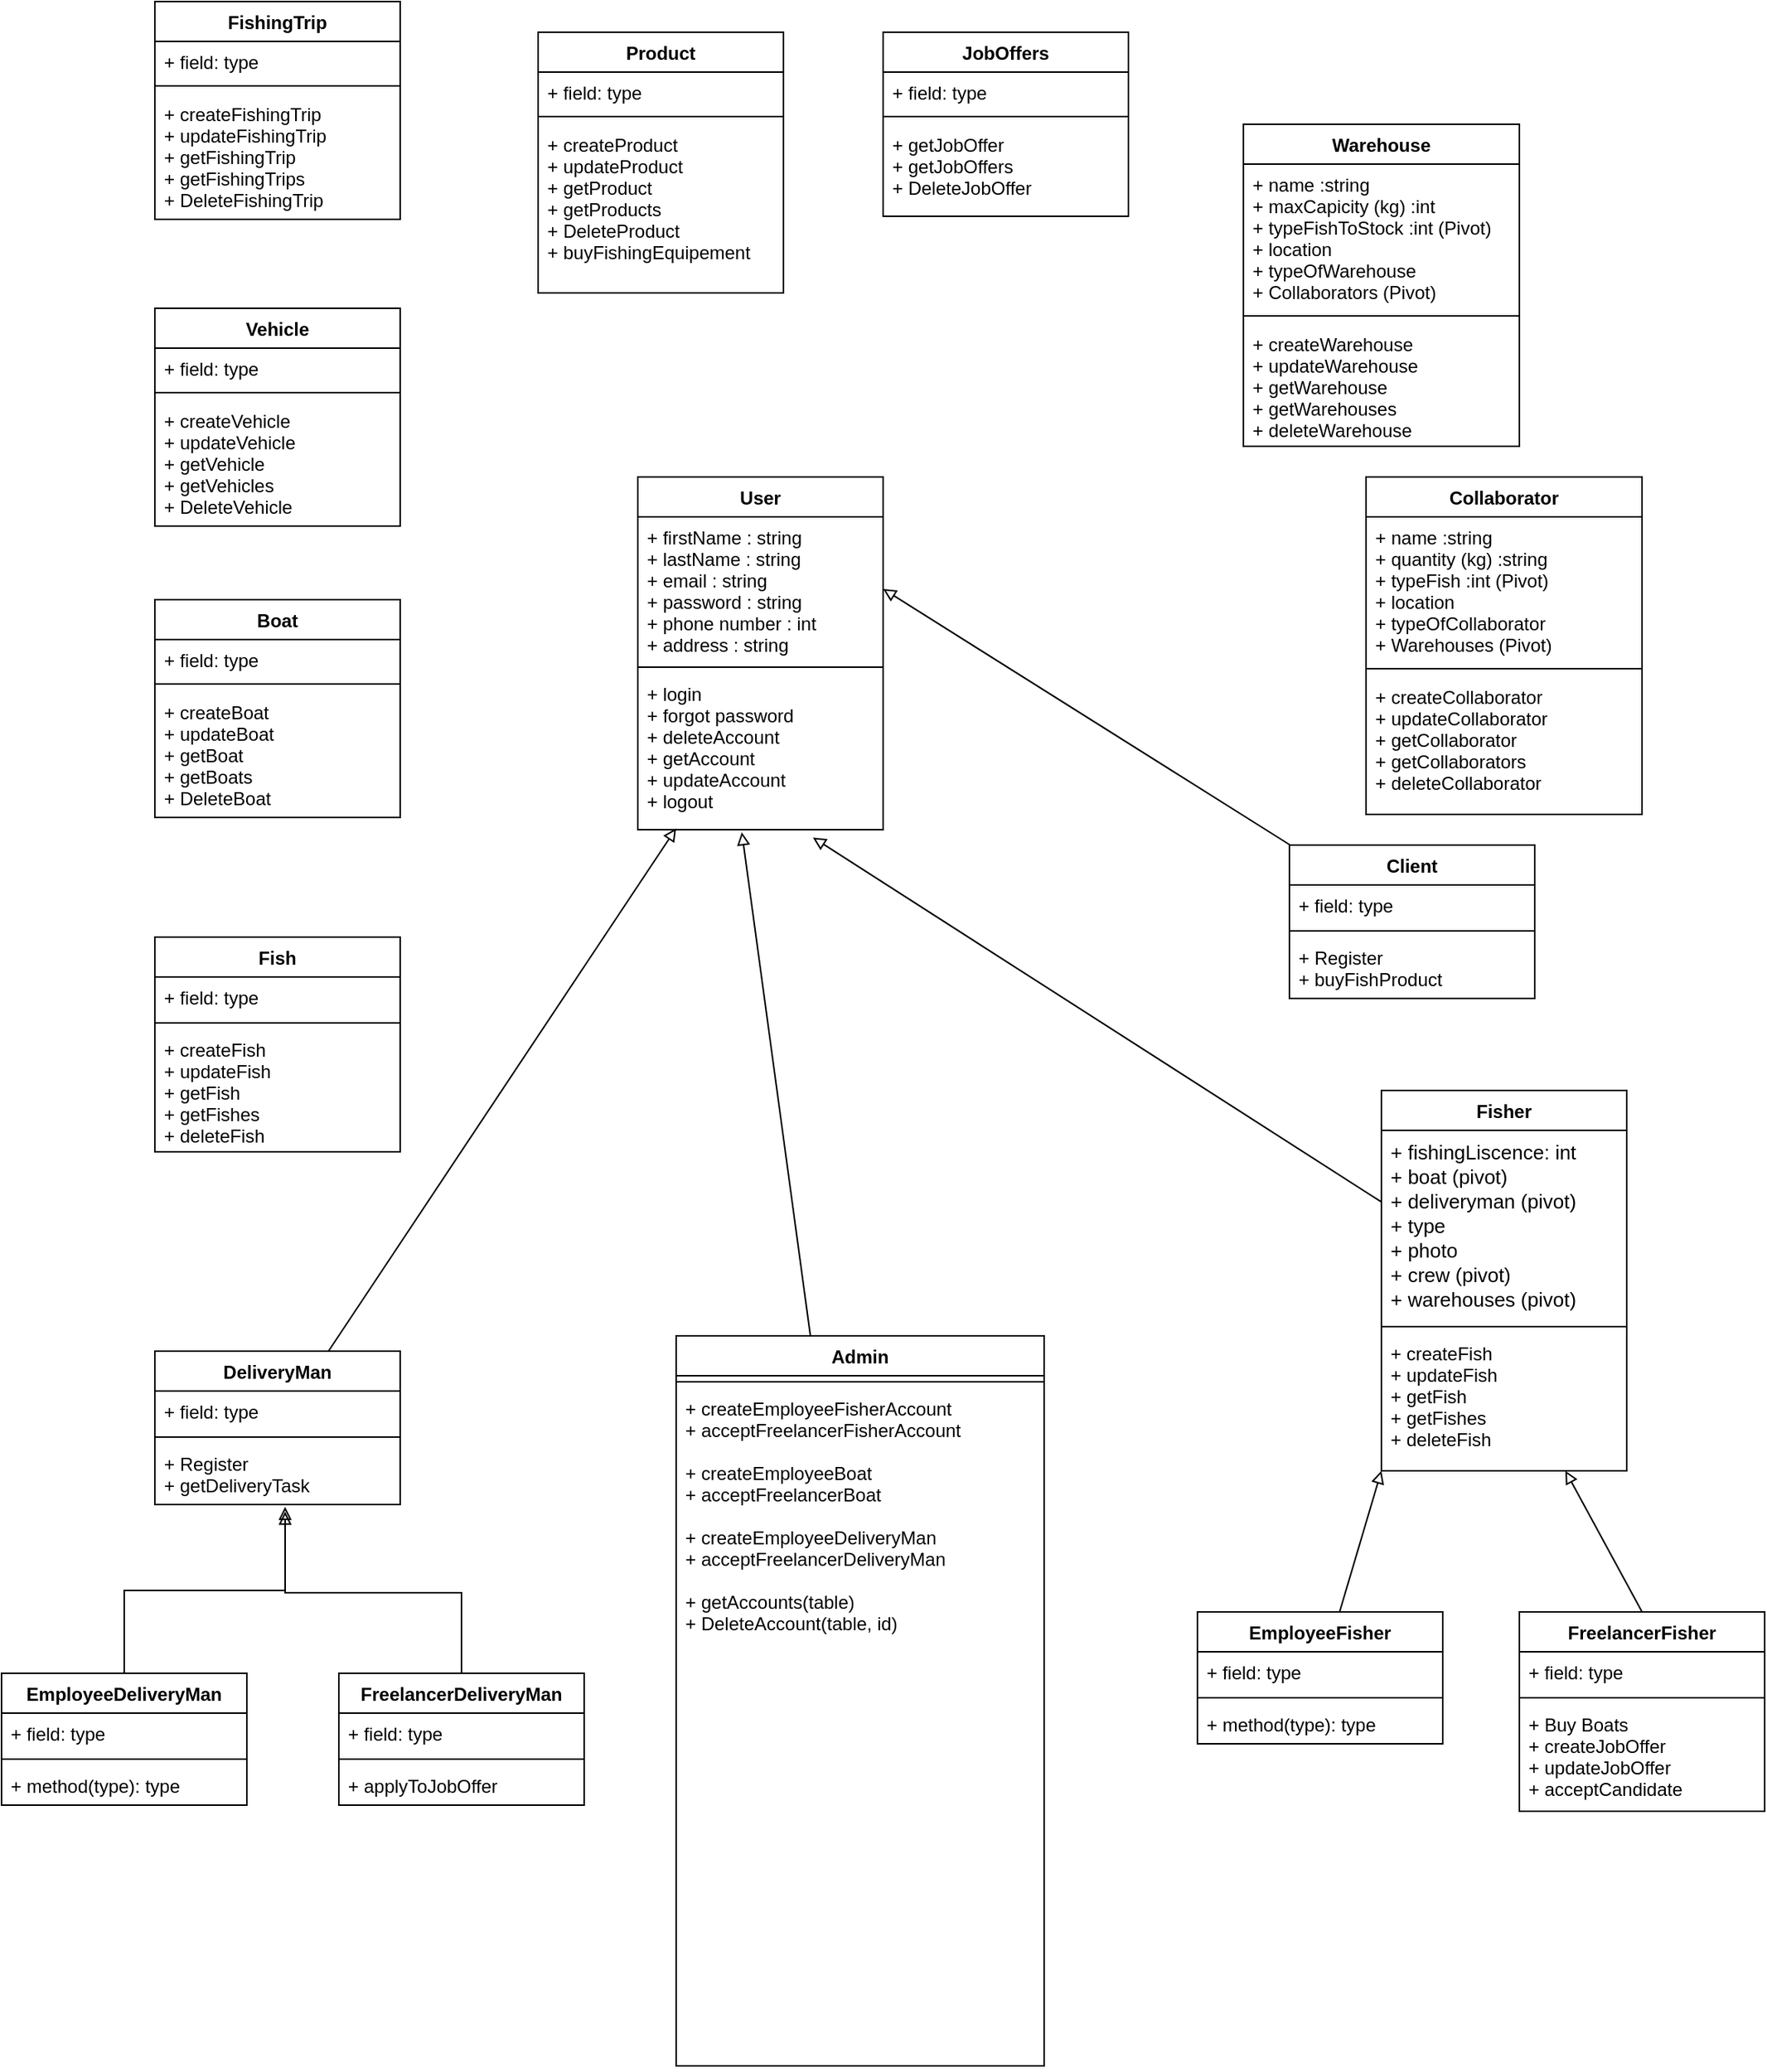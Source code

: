 <mxfile version="21.0.2" type="browser"><diagram id="aZIjorGY7UXWxZZk_VA7" name="Page-1"><mxGraphModel dx="1730" dy="1590" grid="1" gridSize="10" guides="1" tooltips="1" connect="1" arrows="1" fold="1" page="1" pageScale="1" pageWidth="850" pageHeight="1100" math="0" shadow="0"><root><mxCell id="0"/><mxCell id="1" parent="0"/><mxCell id="8Mmd9B4hTZwMJkrOTyFo-1" value="Fish" style="swimlane;fontStyle=1;align=center;verticalAlign=top;childLayout=stackLayout;horizontal=1;startSize=26;horizontalStack=0;resizeParent=1;resizeParentMax=0;resizeLast=0;collapsible=1;marginBottom=0;" parent="1" vertex="1"><mxGeometry x="30" y="-240" width="160" height="140" as="geometry"/></mxCell><mxCell id="8Mmd9B4hTZwMJkrOTyFo-2" value="+ field: type" style="text;strokeColor=none;fillColor=none;align=left;verticalAlign=top;spacingLeft=4;spacingRight=4;overflow=hidden;rotatable=0;points=[[0,0.5],[1,0.5]];portConstraint=eastwest;" parent="8Mmd9B4hTZwMJkrOTyFo-1" vertex="1"><mxGeometry y="26" width="160" height="26" as="geometry"/></mxCell><mxCell id="8Mmd9B4hTZwMJkrOTyFo-3" value="" style="line;strokeWidth=1;fillColor=none;align=left;verticalAlign=middle;spacingTop=-1;spacingLeft=3;spacingRight=3;rotatable=0;labelPosition=right;points=[];portConstraint=eastwest;strokeColor=inherit;" parent="8Mmd9B4hTZwMJkrOTyFo-1" vertex="1"><mxGeometry y="52" width="160" height="8" as="geometry"/></mxCell><mxCell id="8Mmd9B4hTZwMJkrOTyFo-4" value="+ createFish&#10;+ updateFish&#10;+ getFish&#10;+ getFishes&#10;+ deleteFish" style="text;strokeColor=none;fillColor=none;align=left;verticalAlign=top;spacingLeft=4;spacingRight=4;overflow=hidden;rotatable=0;points=[[0,0.5],[1,0.5]];portConstraint=eastwest;" parent="8Mmd9B4hTZwMJkrOTyFo-1" vertex="1"><mxGeometry y="60" width="160" height="80" as="geometry"/></mxCell><mxCell id="8Mmd9B4hTZwMJkrOTyFo-38" style="rounded=0;orthogonalLoop=1;jettySize=auto;elbow=vertical;html=1;endArrow=block;endFill=0;entryX=0.714;entryY=1.05;entryDx=0;entryDy=0;entryPerimeter=0;" parent="1" source="8Mmd9B4hTZwMJkrOTyFo-6" target="zlj9pYZFUHFNdbRgXwXU-6" edge="1"><mxGeometry relative="1" as="geometry"><mxPoint x="550" y="-140" as="targetPoint"/></mxGeometry></mxCell><mxCell id="8Mmd9B4hTZwMJkrOTyFo-6" value="Fisher" style="swimlane;fontStyle=1;align=center;verticalAlign=top;childLayout=stackLayout;horizontal=1;startSize=26;horizontalStack=0;resizeParent=1;resizeParentMax=0;resizeLast=0;collapsible=1;marginBottom=0;" parent="1" vertex="1"><mxGeometry x="830" y="-140" width="160" height="248" as="geometry"/></mxCell><mxCell id="8Mmd9B4hTZwMJkrOTyFo-7" value="+ fishingLiscence: int&#10;+ boat (pivot)&#10;+ deliveryman (pivot)&#10;+ type&#10;+ photo&#10;+ crew (pivot)&#10;+ warehouses (pivot)&#10; " style="text;strokeColor=none;fillColor=none;align=left;verticalAlign=top;spacingLeft=4;spacingRight=4;overflow=hidden;rotatable=0;points=[[0,0.5],[1,0.5]];portConstraint=eastwest;fontSize=13;" parent="8Mmd9B4hTZwMJkrOTyFo-6" vertex="1"><mxGeometry y="26" width="160" height="124" as="geometry"/></mxCell><mxCell id="8Mmd9B4hTZwMJkrOTyFo-8" value="" style="line;strokeWidth=1;fillColor=none;align=left;verticalAlign=middle;spacingTop=-1;spacingLeft=3;spacingRight=3;rotatable=0;labelPosition=right;points=[];portConstraint=eastwest;strokeColor=inherit;" parent="8Mmd9B4hTZwMJkrOTyFo-6" vertex="1"><mxGeometry y="150" width="160" height="8" as="geometry"/></mxCell><mxCell id="zlj9pYZFUHFNdbRgXwXU-18" value="+ createFish&#10;+ updateFish&#10;+ getFish&#10;+ getFishes&#10;+ deleteFish" style="text;strokeColor=none;fillColor=none;align=left;verticalAlign=top;spacingLeft=4;spacingRight=4;overflow=hidden;rotatable=0;points=[[0,0.5],[1,0.5]];portConstraint=eastwest;" parent="8Mmd9B4hTZwMJkrOTyFo-6" vertex="1"><mxGeometry y="158" width="160" height="90" as="geometry"/></mxCell><mxCell id="8Mmd9B4hTZwMJkrOTyFo-19" style="rounded=0;orthogonalLoop=1;jettySize=auto;html=1;entryX=0.75;entryY=1;entryDx=0;entryDy=0;exitX=0.5;exitY=0;exitDx=0;exitDy=0;elbow=vertical;endArrow=block;endFill=0;" parent="1" source="8Mmd9B4hTZwMJkrOTyFo-10" target="8Mmd9B4hTZwMJkrOTyFo-6" edge="1"><mxGeometry relative="1" as="geometry"><mxPoint x="950" y="15.22" as="targetPoint"/></mxGeometry></mxCell><mxCell id="8Mmd9B4hTZwMJkrOTyFo-10" value="FreelancerFisher" style="swimlane;fontStyle=1;align=center;verticalAlign=top;childLayout=stackLayout;horizontal=1;startSize=26;horizontalStack=0;resizeParent=1;resizeParentMax=0;resizeLast=0;collapsible=1;marginBottom=0;" parent="1" vertex="1"><mxGeometry x="920" y="200" width="160" height="130" as="geometry"/></mxCell><mxCell id="8Mmd9B4hTZwMJkrOTyFo-11" value="+ field: type" style="text;strokeColor=none;fillColor=none;align=left;verticalAlign=top;spacingLeft=4;spacingRight=4;overflow=hidden;rotatable=0;points=[[0,0.5],[1,0.5]];portConstraint=eastwest;" parent="8Mmd9B4hTZwMJkrOTyFo-10" vertex="1"><mxGeometry y="26" width="160" height="26" as="geometry"/></mxCell><mxCell id="8Mmd9B4hTZwMJkrOTyFo-12" value="" style="line;strokeWidth=1;fillColor=none;align=left;verticalAlign=middle;spacingTop=-1;spacingLeft=3;spacingRight=3;rotatable=0;labelPosition=right;points=[];portConstraint=eastwest;strokeColor=inherit;" parent="8Mmd9B4hTZwMJkrOTyFo-10" vertex="1"><mxGeometry y="52" width="160" height="8" as="geometry"/></mxCell><mxCell id="8Mmd9B4hTZwMJkrOTyFo-13" value="+ Buy Boats&#10;+ createJobOffer&#10;+ updateJobOffer&#10;+ acceptCandidate" style="text;strokeColor=none;fillColor=none;align=left;verticalAlign=top;spacingLeft=4;spacingRight=4;overflow=hidden;rotatable=0;points=[[0,0.5],[1,0.5]];portConstraint=eastwest;" parent="8Mmd9B4hTZwMJkrOTyFo-10" vertex="1"><mxGeometry y="60" width="160" height="70" as="geometry"/></mxCell><mxCell id="8Mmd9B4hTZwMJkrOTyFo-18" style="rounded=0;orthogonalLoop=1;jettySize=auto;html=1;entryX=0;entryY=1;entryDx=0;entryDy=0;elbow=vertical;endArrow=block;endFill=0;" parent="1" source="8Mmd9B4hTZwMJkrOTyFo-14" target="8Mmd9B4hTZwMJkrOTyFo-6" edge="1"><mxGeometry relative="1" as="geometry"><mxPoint x="843.76" y="10.9" as="targetPoint"/></mxGeometry></mxCell><mxCell id="8Mmd9B4hTZwMJkrOTyFo-14" value="EmployeeFisher" style="swimlane;fontStyle=1;align=center;verticalAlign=top;childLayout=stackLayout;horizontal=1;startSize=26;horizontalStack=0;resizeParent=1;resizeParentMax=0;resizeLast=0;collapsible=1;marginBottom=0;" parent="1" vertex="1"><mxGeometry x="710" y="200" width="160" height="86" as="geometry"/></mxCell><mxCell id="8Mmd9B4hTZwMJkrOTyFo-15" value="+ field: type" style="text;strokeColor=none;fillColor=none;align=left;verticalAlign=top;spacingLeft=4;spacingRight=4;overflow=hidden;rotatable=0;points=[[0,0.5],[1,0.5]];portConstraint=eastwest;" parent="8Mmd9B4hTZwMJkrOTyFo-14" vertex="1"><mxGeometry y="26" width="160" height="26" as="geometry"/></mxCell><mxCell id="8Mmd9B4hTZwMJkrOTyFo-16" value="" style="line;strokeWidth=1;fillColor=none;align=left;verticalAlign=middle;spacingTop=-1;spacingLeft=3;spacingRight=3;rotatable=0;labelPosition=right;points=[];portConstraint=eastwest;strokeColor=inherit;" parent="8Mmd9B4hTZwMJkrOTyFo-14" vertex="1"><mxGeometry y="52" width="160" height="8" as="geometry"/></mxCell><mxCell id="8Mmd9B4hTZwMJkrOTyFo-17" value="+ method(type): type" style="text;strokeColor=none;fillColor=none;align=left;verticalAlign=top;spacingLeft=4;spacingRight=4;overflow=hidden;rotatable=0;points=[[0,0.5],[1,0.5]];portConstraint=eastwest;" parent="8Mmd9B4hTZwMJkrOTyFo-14" vertex="1"><mxGeometry y="60" width="160" height="26" as="geometry"/></mxCell><mxCell id="8Mmd9B4hTZwMJkrOTyFo-39" style="edgeStyle=none;rounded=0;orthogonalLoop=1;jettySize=auto;html=1;endArrow=block;endFill=0;elbow=vertical;entryX=0.156;entryY=0.991;entryDx=0;entryDy=0;entryPerimeter=0;" parent="1" source="8Mmd9B4hTZwMJkrOTyFo-20" target="zlj9pYZFUHFNdbRgXwXU-6" edge="1"><mxGeometry relative="1" as="geometry"><mxPoint x="340" y="-160" as="targetPoint"/></mxGeometry></mxCell><mxCell id="8Mmd9B4hTZwMJkrOTyFo-20" value="DeliveryMan" style="swimlane;fontStyle=1;align=center;verticalAlign=top;childLayout=stackLayout;horizontal=1;startSize=26;horizontalStack=0;resizeParent=1;resizeParentMax=0;resizeLast=0;collapsible=1;marginBottom=0;" parent="1" vertex="1"><mxGeometry x="30" y="30" width="160" height="100" as="geometry"/></mxCell><mxCell id="8Mmd9B4hTZwMJkrOTyFo-21" value="+ field: type" style="text;strokeColor=none;fillColor=none;align=left;verticalAlign=top;spacingLeft=4;spacingRight=4;overflow=hidden;rotatable=0;points=[[0,0.5],[1,0.5]];portConstraint=eastwest;" parent="8Mmd9B4hTZwMJkrOTyFo-20" vertex="1"><mxGeometry y="26" width="160" height="26" as="geometry"/></mxCell><mxCell id="8Mmd9B4hTZwMJkrOTyFo-22" value="" style="line;strokeWidth=1;fillColor=none;align=left;verticalAlign=middle;spacingTop=-1;spacingLeft=3;spacingRight=3;rotatable=0;labelPosition=right;points=[];portConstraint=eastwest;strokeColor=inherit;" parent="8Mmd9B4hTZwMJkrOTyFo-20" vertex="1"><mxGeometry y="52" width="160" height="8" as="geometry"/></mxCell><mxCell id="8Mmd9B4hTZwMJkrOTyFo-23" value="+ Register&#10;+ getDeliveryTask" style="text;strokeColor=none;fillColor=none;align=left;verticalAlign=top;spacingLeft=4;spacingRight=4;overflow=hidden;rotatable=0;points=[[0,0.5],[1,0.5]];portConstraint=eastwest;" parent="8Mmd9B4hTZwMJkrOTyFo-20" vertex="1"><mxGeometry y="60" width="160" height="40" as="geometry"/></mxCell><mxCell id="8Mmd9B4hTZwMJkrOTyFo-24" style="edgeStyle=elbowEdgeStyle;rounded=0;orthogonalLoop=1;jettySize=auto;html=1;entryX=0.531;entryY=1.115;entryDx=0;entryDy=0;entryPerimeter=0;exitX=0.5;exitY=0;exitDx=0;exitDy=0;elbow=vertical;endArrow=block;endFill=0;" parent="1" source="8Mmd9B4hTZwMJkrOTyFo-25" target="8Mmd9B4hTZwMJkrOTyFo-23" edge="1"><mxGeometry relative="1" as="geometry"/></mxCell><mxCell id="8Mmd9B4hTZwMJkrOTyFo-25" value="FreelancerDeliveryMan" style="swimlane;fontStyle=1;align=center;verticalAlign=top;childLayout=stackLayout;horizontal=1;startSize=26;horizontalStack=0;resizeParent=1;resizeParentMax=0;resizeLast=0;collapsible=1;marginBottom=0;" parent="1" vertex="1"><mxGeometry x="150" y="240" width="160" height="86" as="geometry"/></mxCell><mxCell id="8Mmd9B4hTZwMJkrOTyFo-26" value="+ field: type" style="text;strokeColor=none;fillColor=none;align=left;verticalAlign=top;spacingLeft=4;spacingRight=4;overflow=hidden;rotatable=0;points=[[0,0.5],[1,0.5]];portConstraint=eastwest;" parent="8Mmd9B4hTZwMJkrOTyFo-25" vertex="1"><mxGeometry y="26" width="160" height="26" as="geometry"/></mxCell><mxCell id="8Mmd9B4hTZwMJkrOTyFo-27" value="" style="line;strokeWidth=1;fillColor=none;align=left;verticalAlign=middle;spacingTop=-1;spacingLeft=3;spacingRight=3;rotatable=0;labelPosition=right;points=[];portConstraint=eastwest;strokeColor=inherit;" parent="8Mmd9B4hTZwMJkrOTyFo-25" vertex="1"><mxGeometry y="52" width="160" height="8" as="geometry"/></mxCell><mxCell id="8Mmd9B4hTZwMJkrOTyFo-28" value="+ applyToJobOffer" style="text;strokeColor=none;fillColor=none;align=left;verticalAlign=top;spacingLeft=4;spacingRight=4;overflow=hidden;rotatable=0;points=[[0,0.5],[1,0.5]];portConstraint=eastwest;" parent="8Mmd9B4hTZwMJkrOTyFo-25" vertex="1"><mxGeometry y="60" width="160" height="26" as="geometry"/></mxCell><mxCell id="8Mmd9B4hTZwMJkrOTyFo-29" style="edgeStyle=elbowEdgeStyle;rounded=0;orthogonalLoop=1;jettySize=auto;html=1;entryX=0.531;entryY=1.038;entryDx=0;entryDy=0;entryPerimeter=0;elbow=vertical;endArrow=block;endFill=0;" parent="1" source="8Mmd9B4hTZwMJkrOTyFo-30" target="8Mmd9B4hTZwMJkrOTyFo-23" edge="1"><mxGeometry relative="1" as="geometry"/></mxCell><mxCell id="8Mmd9B4hTZwMJkrOTyFo-30" value="EmployeeDeliveryMan" style="swimlane;fontStyle=1;align=center;verticalAlign=top;childLayout=stackLayout;horizontal=1;startSize=26;horizontalStack=0;resizeParent=1;resizeParentMax=0;resizeLast=0;collapsible=1;marginBottom=0;" parent="1" vertex="1"><mxGeometry x="-70" y="240" width="160" height="86" as="geometry"/></mxCell><mxCell id="8Mmd9B4hTZwMJkrOTyFo-31" value="+ field: type" style="text;strokeColor=none;fillColor=none;align=left;verticalAlign=top;spacingLeft=4;spacingRight=4;overflow=hidden;rotatable=0;points=[[0,0.5],[1,0.5]];portConstraint=eastwest;" parent="8Mmd9B4hTZwMJkrOTyFo-30" vertex="1"><mxGeometry y="26" width="160" height="26" as="geometry"/></mxCell><mxCell id="8Mmd9B4hTZwMJkrOTyFo-32" value="" style="line;strokeWidth=1;fillColor=none;align=left;verticalAlign=middle;spacingTop=-1;spacingLeft=3;spacingRight=3;rotatable=0;labelPosition=right;points=[];portConstraint=eastwest;strokeColor=inherit;" parent="8Mmd9B4hTZwMJkrOTyFo-30" vertex="1"><mxGeometry y="52" width="160" height="8" as="geometry"/></mxCell><mxCell id="8Mmd9B4hTZwMJkrOTyFo-33" value="+ method(type): type" style="text;strokeColor=none;fillColor=none;align=left;verticalAlign=top;spacingLeft=4;spacingRight=4;overflow=hidden;rotatable=0;points=[[0,0.5],[1,0.5]];portConstraint=eastwest;" parent="8Mmd9B4hTZwMJkrOTyFo-30" vertex="1"><mxGeometry y="60" width="160" height="26" as="geometry"/></mxCell><mxCell id="zlj9pYZFUHFNdbRgXwXU-7" style="rounded=0;orthogonalLoop=1;jettySize=auto;html=1;entryX=0.424;entryY=1.016;entryDx=0;entryDy=0;entryPerimeter=0;endArrow=block;endFill=0;" parent="1" source="8Mmd9B4hTZwMJkrOTyFo-34" target="zlj9pYZFUHFNdbRgXwXU-6" edge="1"><mxGeometry relative="1" as="geometry"/></mxCell><mxCell id="8Mmd9B4hTZwMJkrOTyFo-34" value="Admin" style="swimlane;fontStyle=1;align=center;verticalAlign=top;childLayout=stackLayout;horizontal=1;startSize=26;horizontalStack=0;resizeParent=1;resizeParentMax=0;resizeLast=0;collapsible=1;marginBottom=0;" parent="1" vertex="1"><mxGeometry x="370" y="20" width="240" height="476" as="geometry"/></mxCell><mxCell id="8Mmd9B4hTZwMJkrOTyFo-36" value="" style="line;strokeWidth=1;fillColor=none;align=left;verticalAlign=middle;spacingTop=-1;spacingLeft=3;spacingRight=3;rotatable=0;labelPosition=right;points=[];portConstraint=eastwest;strokeColor=inherit;" parent="8Mmd9B4hTZwMJkrOTyFo-34" vertex="1"><mxGeometry y="26" width="240" height="8" as="geometry"/></mxCell><mxCell id="8Mmd9B4hTZwMJkrOTyFo-37" value="+ createEmployeeFisherAccount&#10;+ acceptFreelancerFisherAccount&#10;&#10;+ createEmployeeBoat&#10;+ acceptFreelancerBoat&#10;&#10;+ createEmployeeDeliveryMan&#10;+ acceptFreelancerDeliveryMan&#10;&#10;+ getAccounts(table)&#10;+ DeleteAccount(table, id)&#10;&#10;" style="text;strokeColor=none;fillColor=none;align=left;verticalAlign=top;spacingLeft=4;spacingRight=4;overflow=hidden;rotatable=0;points=[[0,0.5],[1,0.5]];portConstraint=eastwest;" parent="8Mmd9B4hTZwMJkrOTyFo-34" vertex="1"><mxGeometry y="34" width="240" height="442" as="geometry"/></mxCell><mxCell id="8Mmd9B4hTZwMJkrOTyFo-44" style="edgeStyle=none;rounded=0;orthogonalLoop=1;jettySize=auto;html=1;endArrow=block;endFill=0;elbow=vertical;entryX=1;entryY=0.5;entryDx=0;entryDy=0;" parent="1" source="8Mmd9B4hTZwMJkrOTyFo-40" target="zlj9pYZFUHFNdbRgXwXU-4" edge="1"><mxGeometry relative="1" as="geometry"><mxPoint x="560" y="-220" as="targetPoint"/></mxGeometry></mxCell><mxCell id="8Mmd9B4hTZwMJkrOTyFo-40" value="Client" style="swimlane;fontStyle=1;align=center;verticalAlign=top;childLayout=stackLayout;horizontal=1;startSize=26;horizontalStack=0;resizeParent=1;resizeParentMax=0;resizeLast=0;collapsible=1;marginBottom=0;" parent="1" vertex="1"><mxGeometry x="770" y="-300" width="160" height="100" as="geometry"/></mxCell><mxCell id="8Mmd9B4hTZwMJkrOTyFo-41" value="+ field: type" style="text;strokeColor=none;fillColor=none;align=left;verticalAlign=top;spacingLeft=4;spacingRight=4;overflow=hidden;rotatable=0;points=[[0,0.5],[1,0.5]];portConstraint=eastwest;" parent="8Mmd9B4hTZwMJkrOTyFo-40" vertex="1"><mxGeometry y="26" width="160" height="26" as="geometry"/></mxCell><mxCell id="8Mmd9B4hTZwMJkrOTyFo-42" value="" style="line;strokeWidth=1;fillColor=none;align=left;verticalAlign=middle;spacingTop=-1;spacingLeft=3;spacingRight=3;rotatable=0;labelPosition=right;points=[];portConstraint=eastwest;strokeColor=inherit;" parent="8Mmd9B4hTZwMJkrOTyFo-40" vertex="1"><mxGeometry y="52" width="160" height="8" as="geometry"/></mxCell><mxCell id="8Mmd9B4hTZwMJkrOTyFo-43" value="+ Register&#10;+ buyFishProduct" style="text;strokeColor=none;fillColor=none;align=left;verticalAlign=top;spacingLeft=4;spacingRight=4;overflow=hidden;rotatable=0;points=[[0,0.5],[1,0.5]];portConstraint=eastwest;" parent="8Mmd9B4hTZwMJkrOTyFo-40" vertex="1"><mxGeometry y="60" width="160" height="40" as="geometry"/></mxCell><mxCell id="zlj9pYZFUHFNdbRgXwXU-3" value="User" style="swimlane;fontStyle=1;align=center;verticalAlign=top;childLayout=stackLayout;horizontal=1;startSize=26;horizontalStack=0;resizeParent=1;resizeParentMax=0;resizeLast=0;collapsible=1;marginBottom=0;" parent="1" vertex="1"><mxGeometry x="345" y="-540" width="160" height="230" as="geometry"/></mxCell><mxCell id="zlj9pYZFUHFNdbRgXwXU-4" value="+ firstName : string&#10;+ lastName : string&#10;+ email : string&#10;+ password : string&#10;+ phone number : int&#10;+ address : string" style="text;strokeColor=none;fillColor=none;align=left;verticalAlign=top;spacingLeft=4;spacingRight=4;overflow=hidden;rotatable=0;points=[[0,0.5],[1,0.5]];portConstraint=eastwest;" parent="zlj9pYZFUHFNdbRgXwXU-3" vertex="1"><mxGeometry y="26" width="160" height="94" as="geometry"/></mxCell><mxCell id="zlj9pYZFUHFNdbRgXwXU-5" value="" style="line;strokeWidth=1;fillColor=none;align=left;verticalAlign=middle;spacingTop=-1;spacingLeft=3;spacingRight=3;rotatable=0;labelPosition=right;points=[];portConstraint=eastwest;strokeColor=inherit;" parent="zlj9pYZFUHFNdbRgXwXU-3" vertex="1"><mxGeometry y="120" width="160" height="8" as="geometry"/></mxCell><mxCell id="zlj9pYZFUHFNdbRgXwXU-6" value="+ login&#10;+ forgot password&#10;+ deleteAccount&#10;+ getAccount&#10;+ updateAccount&#10;+ logout" style="text;strokeColor=none;fillColor=none;align=left;verticalAlign=top;spacingLeft=4;spacingRight=4;overflow=hidden;rotatable=0;points=[[0,0.5],[1,0.5]];portConstraint=eastwest;" parent="zlj9pYZFUHFNdbRgXwXU-3" vertex="1"><mxGeometry y="128" width="160" height="102" as="geometry"/></mxCell><mxCell id="zlj9pYZFUHFNdbRgXwXU-8" value="Boat" style="swimlane;fontStyle=1;align=center;verticalAlign=top;childLayout=stackLayout;horizontal=1;startSize=26;horizontalStack=0;resizeParent=1;resizeParentMax=0;resizeLast=0;collapsible=1;marginBottom=0;" parent="1" vertex="1"><mxGeometry x="30" y="-460" width="160" height="142" as="geometry"><mxRectangle x="500" y="-190" width="70" height="30" as="alternateBounds"/></mxGeometry></mxCell><mxCell id="zlj9pYZFUHFNdbRgXwXU-13" value="+ field: type" style="text;strokeColor=none;fillColor=none;align=left;verticalAlign=top;spacingLeft=4;spacingRight=4;overflow=hidden;rotatable=0;points=[[0,0.5],[1,0.5]];portConstraint=eastwest;" parent="zlj9pYZFUHFNdbRgXwXU-8" vertex="1"><mxGeometry y="26" width="160" height="24" as="geometry"/></mxCell><mxCell id="zlj9pYZFUHFNdbRgXwXU-10" value="" style="line;strokeWidth=1;fillColor=none;align=left;verticalAlign=middle;spacingTop=-1;spacingLeft=3;spacingRight=3;rotatable=0;labelPosition=right;points=[];portConstraint=eastwest;strokeColor=inherit;" parent="zlj9pYZFUHFNdbRgXwXU-8" vertex="1"><mxGeometry y="50" width="160" height="10" as="geometry"/></mxCell><mxCell id="zlj9pYZFUHFNdbRgXwXU-11" value="+ createBoat&#10;+ updateBoat&#10;+ getBoat&#10;+ getBoats&#10;+ DeleteBoat" style="text;strokeColor=none;fillColor=none;align=left;verticalAlign=top;spacingLeft=4;spacingRight=4;overflow=hidden;rotatable=0;points=[[0,0.5],[1,0.5]];portConstraint=eastwest;" parent="zlj9pYZFUHFNdbRgXwXU-8" vertex="1"><mxGeometry y="60" width="160" height="82" as="geometry"/></mxCell><mxCell id="zlj9pYZFUHFNdbRgXwXU-14" value="Vehicle" style="swimlane;fontStyle=1;align=center;verticalAlign=top;childLayout=stackLayout;horizontal=1;startSize=26;horizontalStack=0;resizeParent=1;resizeParentMax=0;resizeLast=0;collapsible=1;marginBottom=0;" parent="1" vertex="1"><mxGeometry x="30" y="-650" width="160" height="142" as="geometry"><mxRectangle x="500" y="-190" width="70" height="30" as="alternateBounds"/></mxGeometry></mxCell><mxCell id="zlj9pYZFUHFNdbRgXwXU-15" value="+ field: type" style="text;strokeColor=none;fillColor=none;align=left;verticalAlign=top;spacingLeft=4;spacingRight=4;overflow=hidden;rotatable=0;points=[[0,0.5],[1,0.5]];portConstraint=eastwest;" parent="zlj9pYZFUHFNdbRgXwXU-14" vertex="1"><mxGeometry y="26" width="160" height="24" as="geometry"/></mxCell><mxCell id="zlj9pYZFUHFNdbRgXwXU-16" value="" style="line;strokeWidth=1;fillColor=none;align=left;verticalAlign=middle;spacingTop=-1;spacingLeft=3;spacingRight=3;rotatable=0;labelPosition=right;points=[];portConstraint=eastwest;strokeColor=inherit;" parent="zlj9pYZFUHFNdbRgXwXU-14" vertex="1"><mxGeometry y="50" width="160" height="10" as="geometry"/></mxCell><mxCell id="zlj9pYZFUHFNdbRgXwXU-17" value="+ createVehicle&#10;+ updateVehicle&#10;+ getVehicle&#10;+ getVehicles&#10;+ DeleteVehicle" style="text;strokeColor=none;fillColor=none;align=left;verticalAlign=top;spacingLeft=4;spacingRight=4;overflow=hidden;rotatable=0;points=[[0,0.5],[1,0.5]];portConstraint=eastwest;" parent="zlj9pYZFUHFNdbRgXwXU-14" vertex="1"><mxGeometry y="60" width="160" height="82" as="geometry"/></mxCell><mxCell id="zlj9pYZFUHFNdbRgXwXU-19" value="FishingTrip" style="swimlane;fontStyle=1;align=center;verticalAlign=top;childLayout=stackLayout;horizontal=1;startSize=26;horizontalStack=0;resizeParent=1;resizeParentMax=0;resizeLast=0;collapsible=1;marginBottom=0;" parent="1" vertex="1"><mxGeometry x="30" y="-850" width="160" height="142" as="geometry"><mxRectangle x="500" y="-190" width="70" height="30" as="alternateBounds"/></mxGeometry></mxCell><mxCell id="zlj9pYZFUHFNdbRgXwXU-20" value="+ field: type" style="text;strokeColor=none;fillColor=none;align=left;verticalAlign=top;spacingLeft=4;spacingRight=4;overflow=hidden;rotatable=0;points=[[0,0.5],[1,0.5]];portConstraint=eastwest;" parent="zlj9pYZFUHFNdbRgXwXU-19" vertex="1"><mxGeometry y="26" width="160" height="24" as="geometry"/></mxCell><mxCell id="zlj9pYZFUHFNdbRgXwXU-21" value="" style="line;strokeWidth=1;fillColor=none;align=left;verticalAlign=middle;spacingTop=-1;spacingLeft=3;spacingRight=3;rotatable=0;labelPosition=right;points=[];portConstraint=eastwest;strokeColor=inherit;" parent="zlj9pYZFUHFNdbRgXwXU-19" vertex="1"><mxGeometry y="50" width="160" height="10" as="geometry"/></mxCell><mxCell id="zlj9pYZFUHFNdbRgXwXU-22" value="+ createFishingTrip&#10;+ updateFishingTrip&#10;+ getFishingTrip&#10;+ getFishingTrips&#10;+ DeleteFishingTrip" style="text;strokeColor=none;fillColor=none;align=left;verticalAlign=top;spacingLeft=4;spacingRight=4;overflow=hidden;rotatable=0;points=[[0,0.5],[1,0.5]];portConstraint=eastwest;" parent="zlj9pYZFUHFNdbRgXwXU-19" vertex="1"><mxGeometry y="60" width="160" height="82" as="geometry"/></mxCell><mxCell id="zlj9pYZFUHFNdbRgXwXU-23" value="Product" style="swimlane;fontStyle=1;align=center;verticalAlign=top;childLayout=stackLayout;horizontal=1;startSize=26;horizontalStack=0;resizeParent=1;resizeParentMax=0;resizeLast=0;collapsible=1;marginBottom=0;" parent="1" vertex="1"><mxGeometry x="280" y="-830" width="160" height="170" as="geometry"><mxRectangle x="500" y="-190" width="70" height="30" as="alternateBounds"/></mxGeometry></mxCell><mxCell id="zlj9pYZFUHFNdbRgXwXU-24" value="+ field: type" style="text;strokeColor=none;fillColor=none;align=left;verticalAlign=top;spacingLeft=4;spacingRight=4;overflow=hidden;rotatable=0;points=[[0,0.5],[1,0.5]];portConstraint=eastwest;" parent="zlj9pYZFUHFNdbRgXwXU-23" vertex="1"><mxGeometry y="26" width="160" height="24" as="geometry"/></mxCell><mxCell id="zlj9pYZFUHFNdbRgXwXU-25" value="" style="line;strokeWidth=1;fillColor=none;align=left;verticalAlign=middle;spacingTop=-1;spacingLeft=3;spacingRight=3;rotatable=0;labelPosition=right;points=[];portConstraint=eastwest;strokeColor=inherit;" parent="zlj9pYZFUHFNdbRgXwXU-23" vertex="1"><mxGeometry y="50" width="160" height="10" as="geometry"/></mxCell><mxCell id="zlj9pYZFUHFNdbRgXwXU-26" value="+ createProduct&#10;+ updateProduct&#10;+ getProduct&#10;+ getProducts&#10;+ DeleteProduct&#10;+ buyFishingEquipement" style="text;strokeColor=none;fillColor=none;align=left;verticalAlign=top;spacingLeft=4;spacingRight=4;overflow=hidden;rotatable=0;points=[[0,0.5],[1,0.5]];portConstraint=eastwest;" parent="zlj9pYZFUHFNdbRgXwXU-23" vertex="1"><mxGeometry y="60" width="160" height="110" as="geometry"/></mxCell><mxCell id="zlj9pYZFUHFNdbRgXwXU-27" value="JobOffers" style="swimlane;fontStyle=1;align=center;verticalAlign=top;childLayout=stackLayout;horizontal=1;startSize=26;horizontalStack=0;resizeParent=1;resizeParentMax=0;resizeLast=0;collapsible=1;marginBottom=0;" parent="1" vertex="1"><mxGeometry x="505" y="-830" width="160" height="120" as="geometry"><mxRectangle x="500" y="-190" width="70" height="30" as="alternateBounds"/></mxGeometry></mxCell><mxCell id="zlj9pYZFUHFNdbRgXwXU-28" value="+ field: type" style="text;strokeColor=none;fillColor=none;align=left;verticalAlign=top;spacingLeft=4;spacingRight=4;overflow=hidden;rotatable=0;points=[[0,0.5],[1,0.5]];portConstraint=eastwest;" parent="zlj9pYZFUHFNdbRgXwXU-27" vertex="1"><mxGeometry y="26" width="160" height="24" as="geometry"/></mxCell><mxCell id="zlj9pYZFUHFNdbRgXwXU-29" value="" style="line;strokeWidth=1;fillColor=none;align=left;verticalAlign=middle;spacingTop=-1;spacingLeft=3;spacingRight=3;rotatable=0;labelPosition=right;points=[];portConstraint=eastwest;strokeColor=inherit;" parent="zlj9pYZFUHFNdbRgXwXU-27" vertex="1"><mxGeometry y="50" width="160" height="10" as="geometry"/></mxCell><mxCell id="zlj9pYZFUHFNdbRgXwXU-30" value="+ getJobOffer&#10;+ getJobOffers&#10;+ DeleteJobOffer" style="text;strokeColor=none;fillColor=none;align=left;verticalAlign=top;spacingLeft=4;spacingRight=4;overflow=hidden;rotatable=0;points=[[0,0.5],[1,0.5]];portConstraint=eastwest;" parent="zlj9pYZFUHFNdbRgXwXU-27" vertex="1"><mxGeometry y="60" width="160" height="60" as="geometry"/></mxCell><mxCell id="zlj9pYZFUHFNdbRgXwXU-39" value="Warehouse" style="swimlane;fontStyle=1;align=center;verticalAlign=top;childLayout=stackLayout;horizontal=1;startSize=26;horizontalStack=0;resizeParent=1;resizeParentMax=0;resizeLast=0;collapsible=1;marginBottom=0;" parent="1" vertex="1"><mxGeometry x="740" y="-770" width="180" height="210" as="geometry"><mxRectangle x="500" y="-190" width="70" height="30" as="alternateBounds"/></mxGeometry></mxCell><mxCell id="zlj9pYZFUHFNdbRgXwXU-40" value="+ name :string&#10;+ maxCapicity (kg) :int&#10;+ typeFishToStock :int (Pivot)&#10;+ location &#10;+ typeOfWarehouse&#10;+ Collaborators (Pivot)" style="text;strokeColor=none;fillColor=none;align=left;verticalAlign=top;spacingLeft=4;spacingRight=4;overflow=hidden;rotatable=0;points=[[0,0.5],[1,0.5]];portConstraint=eastwest;" parent="zlj9pYZFUHFNdbRgXwXU-39" vertex="1"><mxGeometry y="26" width="180" height="94" as="geometry"/></mxCell><mxCell id="zlj9pYZFUHFNdbRgXwXU-41" value="" style="line;strokeWidth=1;fillColor=none;align=left;verticalAlign=middle;spacingTop=-1;spacingLeft=3;spacingRight=3;rotatable=0;labelPosition=right;points=[];portConstraint=eastwest;strokeColor=inherit;" parent="zlj9pYZFUHFNdbRgXwXU-39" vertex="1"><mxGeometry y="120" width="180" height="10" as="geometry"/></mxCell><mxCell id="zlj9pYZFUHFNdbRgXwXU-42" value="+ createWarehouse &#10;+ updateWarehouse &#10;+ getWarehouse &#10;+ getWarehouses &#10;+ deleteWarehouse" style="text;strokeColor=none;fillColor=none;align=left;verticalAlign=top;spacingLeft=4;spacingRight=4;overflow=hidden;rotatable=0;points=[[0,0.5],[1,0.5]];portConstraint=eastwest;" parent="zlj9pYZFUHFNdbRgXwXU-39" vertex="1"><mxGeometry y="130" width="180" height="80" as="geometry"/></mxCell><mxCell id="zlj9pYZFUHFNdbRgXwXU-43" value="Collaborator" style="swimlane;fontStyle=1;align=center;verticalAlign=top;childLayout=stackLayout;horizontal=1;startSize=26;horizontalStack=0;resizeParent=1;resizeParentMax=0;resizeLast=0;collapsible=1;marginBottom=0;" parent="1" vertex="1"><mxGeometry x="820" y="-540" width="180" height="220" as="geometry"><mxRectangle x="500" y="-190" width="70" height="30" as="alternateBounds"/></mxGeometry></mxCell><mxCell id="zlj9pYZFUHFNdbRgXwXU-44" value="+ name :string&#10;+ quantity (kg) :string&#10;+ typeFish :int (Pivot)&#10;+ location &#10;+ typeOfCollaborator&#10;+ Warehouses (Pivot)" style="text;strokeColor=none;fillColor=none;align=left;verticalAlign=top;spacingLeft=4;spacingRight=4;overflow=hidden;rotatable=0;points=[[0,0.5],[1,0.5]];portConstraint=eastwest;" parent="zlj9pYZFUHFNdbRgXwXU-43" vertex="1"><mxGeometry y="26" width="180" height="94" as="geometry"/></mxCell><mxCell id="zlj9pYZFUHFNdbRgXwXU-45" value="" style="line;strokeWidth=1;fillColor=none;align=left;verticalAlign=middle;spacingTop=-1;spacingLeft=3;spacingRight=3;rotatable=0;labelPosition=right;points=[];portConstraint=eastwest;strokeColor=inherit;" parent="zlj9pYZFUHFNdbRgXwXU-43" vertex="1"><mxGeometry y="120" width="180" height="10" as="geometry"/></mxCell><mxCell id="zlj9pYZFUHFNdbRgXwXU-46" value="+ createCollaborator&#10;+ updateCollaborator&#10;+ getCollaborator&#10;+ getCollaborators&#10;+ deleteCollaborator&#10;" style="text;strokeColor=none;fillColor=none;align=left;verticalAlign=top;spacingLeft=4;spacingRight=4;overflow=hidden;rotatable=0;points=[[0,0.5],[1,0.5]];portConstraint=eastwest;" parent="zlj9pYZFUHFNdbRgXwXU-43" vertex="1"><mxGeometry y="130" width="180" height="90" as="geometry"/></mxCell></root></mxGraphModel></diagram></mxfile>